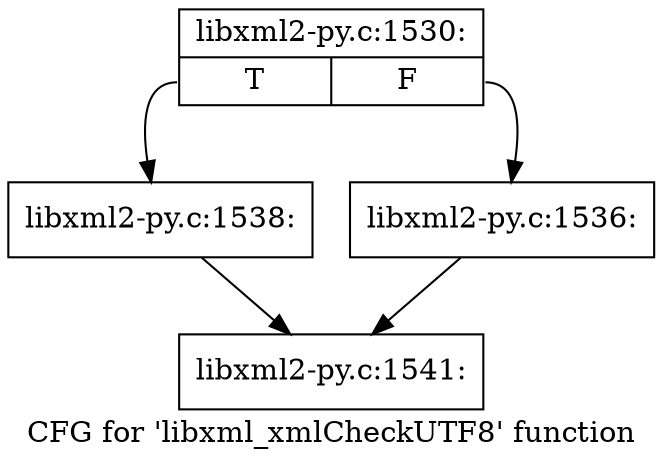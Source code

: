 digraph "CFG for 'libxml_xmlCheckUTF8' function" {
	label="CFG for 'libxml_xmlCheckUTF8' function";

	Node0x3d2cfb0 [shape=record,label="{libxml2-py.c:1530:|{<s0>T|<s1>F}}"];
	Node0x3d2cfb0:s0 -> Node0x3d32010;
	Node0x3d2cfb0:s1 -> Node0x3d31fc0;
	Node0x3d31fc0 [shape=record,label="{libxml2-py.c:1536:}"];
	Node0x3d31fc0 -> Node0x3d2cc20;
	Node0x3d32010 [shape=record,label="{libxml2-py.c:1538:}"];
	Node0x3d32010 -> Node0x3d2cc20;
	Node0x3d2cc20 [shape=record,label="{libxml2-py.c:1541:}"];
}
